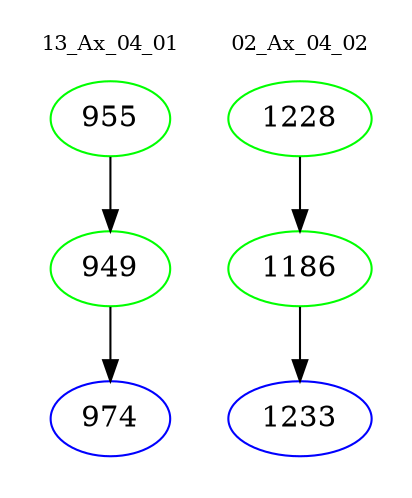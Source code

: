 digraph{
subgraph cluster_0 {
color = white
label = "13_Ax_04_01";
fontsize=10;
T0_955 [label="955", color="green"]
T0_955 -> T0_949 [color="black"]
T0_949 [label="949", color="green"]
T0_949 -> T0_974 [color="black"]
T0_974 [label="974", color="blue"]
}
subgraph cluster_1 {
color = white
label = "02_Ax_04_02";
fontsize=10;
T1_1228 [label="1228", color="green"]
T1_1228 -> T1_1186 [color="black"]
T1_1186 [label="1186", color="green"]
T1_1186 -> T1_1233 [color="black"]
T1_1233 [label="1233", color="blue"]
}
}
